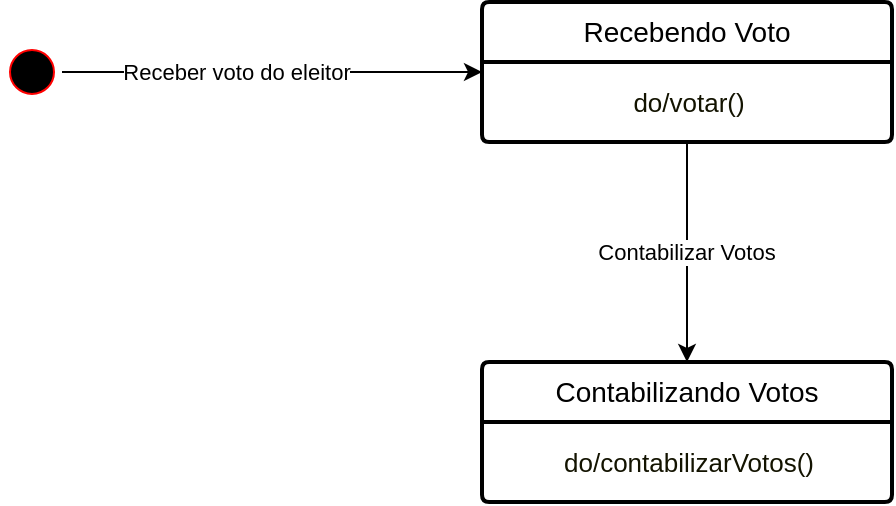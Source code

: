 <mxfile version="28.2.5">
  <diagram name="Página-1" id="S3MPPGszcZxOQigIwuMG">
    <mxGraphModel dx="872" dy="439" grid="1" gridSize="10" guides="1" tooltips="1" connect="1" arrows="1" fold="1" page="1" pageScale="1" pageWidth="827" pageHeight="1169" math="0" shadow="0">
      <root>
        <mxCell id="0" />
        <mxCell id="1" parent="0" />
        <mxCell id="a293Hqg-_pnsrqji2zTE-6" style="edgeStyle=orthogonalEdgeStyle;rounded=0;orthogonalLoop=1;jettySize=auto;html=1;entryX=0;entryY=0.5;entryDx=0;entryDy=0;" edge="1" parent="1" source="a293Hqg-_pnsrqji2zTE-1" target="a293Hqg-_pnsrqji2zTE-4">
          <mxGeometry relative="1" as="geometry" />
        </mxCell>
        <mxCell id="a293Hqg-_pnsrqji2zTE-8" value="Receber voto do eleitor" style="edgeLabel;html=1;align=center;verticalAlign=middle;resizable=0;points=[];" vertex="1" connectable="0" parent="a293Hqg-_pnsrqji2zTE-6">
          <mxGeometry x="-0.171" relative="1" as="geometry">
            <mxPoint as="offset" />
          </mxGeometry>
        </mxCell>
        <mxCell id="a293Hqg-_pnsrqji2zTE-1" value="" style="ellipse;html=1;shape=startState;fillColor=#000000;strokeColor=#ff0000;" vertex="1" parent="1">
          <mxGeometry x="100" y="60" width="30" height="30" as="geometry" />
        </mxCell>
        <mxCell id="a293Hqg-_pnsrqji2zTE-4" value="Recebendo Voto" style="swimlane;childLayout=stackLayout;horizontal=1;startSize=30;horizontalStack=0;rounded=1;fontSize=14;fontStyle=0;strokeWidth=2;resizeParent=0;resizeLast=1;shadow=0;dashed=0;align=center;arcSize=4;whiteSpace=wrap;html=1;" vertex="1" parent="1">
          <mxGeometry x="340" y="40" width="205" height="70" as="geometry">
            <mxRectangle x="85" y="200" width="140" height="50" as="alternateBounds" />
          </mxGeometry>
        </mxCell>
        <mxCell id="a293Hqg-_pnsrqji2zTE-5" value="&lt;font style=&quot;font-size: 13px;&quot;&gt;&lt;span style=&quot;background-color: rgb(255, 255, 255); color: rgb(19, 19, 0);&quot;&gt;do/votar()&lt;/span&gt;&lt;/font&gt;" style="text;html=1;align=center;verticalAlign=middle;resizable=0;points=[];autosize=1;strokeColor=none;fillColor=none;" vertex="1" parent="a293Hqg-_pnsrqji2zTE-4">
          <mxGeometry y="30" width="205" height="40" as="geometry" />
        </mxCell>
        <mxCell id="a293Hqg-_pnsrqji2zTE-9" value="&lt;div&gt;Contabilizando Votos&lt;/div&gt;" style="swimlane;childLayout=stackLayout;horizontal=1;startSize=30;horizontalStack=0;rounded=1;fontSize=14;fontStyle=0;strokeWidth=2;resizeParent=0;resizeLast=1;shadow=0;dashed=0;align=center;arcSize=4;whiteSpace=wrap;html=1;" vertex="1" parent="1">
          <mxGeometry x="340" y="220" width="205" height="70" as="geometry">
            <mxRectangle x="85" y="200" width="140" height="50" as="alternateBounds" />
          </mxGeometry>
        </mxCell>
        <mxCell id="a293Hqg-_pnsrqji2zTE-10" value="&lt;font style=&quot;font-size: 13px;&quot;&gt;&lt;span style=&quot;background-color: rgb(255, 255, 255); color: rgb(19, 19, 0);&quot;&gt;do/contabilizarVotos()&lt;/span&gt;&lt;/font&gt;" style="text;html=1;align=center;verticalAlign=middle;resizable=0;points=[];autosize=1;strokeColor=none;fillColor=none;" vertex="1" parent="a293Hqg-_pnsrqji2zTE-9">
          <mxGeometry y="30" width="205" height="40" as="geometry" />
        </mxCell>
        <mxCell id="a293Hqg-_pnsrqji2zTE-11" style="edgeStyle=orthogonalEdgeStyle;rounded=0;orthogonalLoop=1;jettySize=auto;html=1;" edge="1" parent="1" source="a293Hqg-_pnsrqji2zTE-5" target="a293Hqg-_pnsrqji2zTE-9">
          <mxGeometry relative="1" as="geometry" />
        </mxCell>
        <mxCell id="a293Hqg-_pnsrqji2zTE-12" value="Contabilizar Votos" style="edgeLabel;html=1;align=center;verticalAlign=middle;resizable=0;points=[];" vertex="1" connectable="0" parent="a293Hqg-_pnsrqji2zTE-11">
          <mxGeometry y="-1" relative="1" as="geometry">
            <mxPoint as="offset" />
          </mxGeometry>
        </mxCell>
      </root>
    </mxGraphModel>
  </diagram>
</mxfile>

